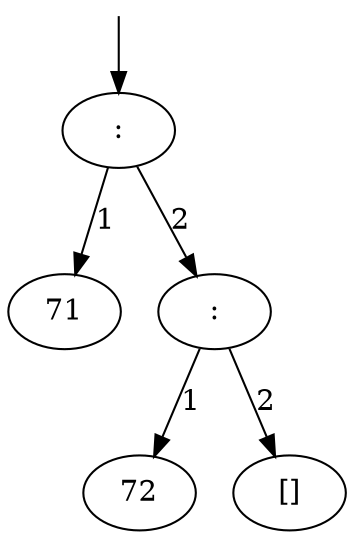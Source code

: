 digraph G {
 Start2 -> Cons1
 Start2 [ style = "invis", shape=point ]
 Cons1 -> 71 [ label = 1 ]
 Cons1 -> Cons2 [ label = 2 ]
 Cons2 -> 72 [ label = 1 ]
 Cons2 -> "[]" [ label = 2 ]
 Cons1 [ label = ":" ]
 Cons2 [ label = ":" ]
}
